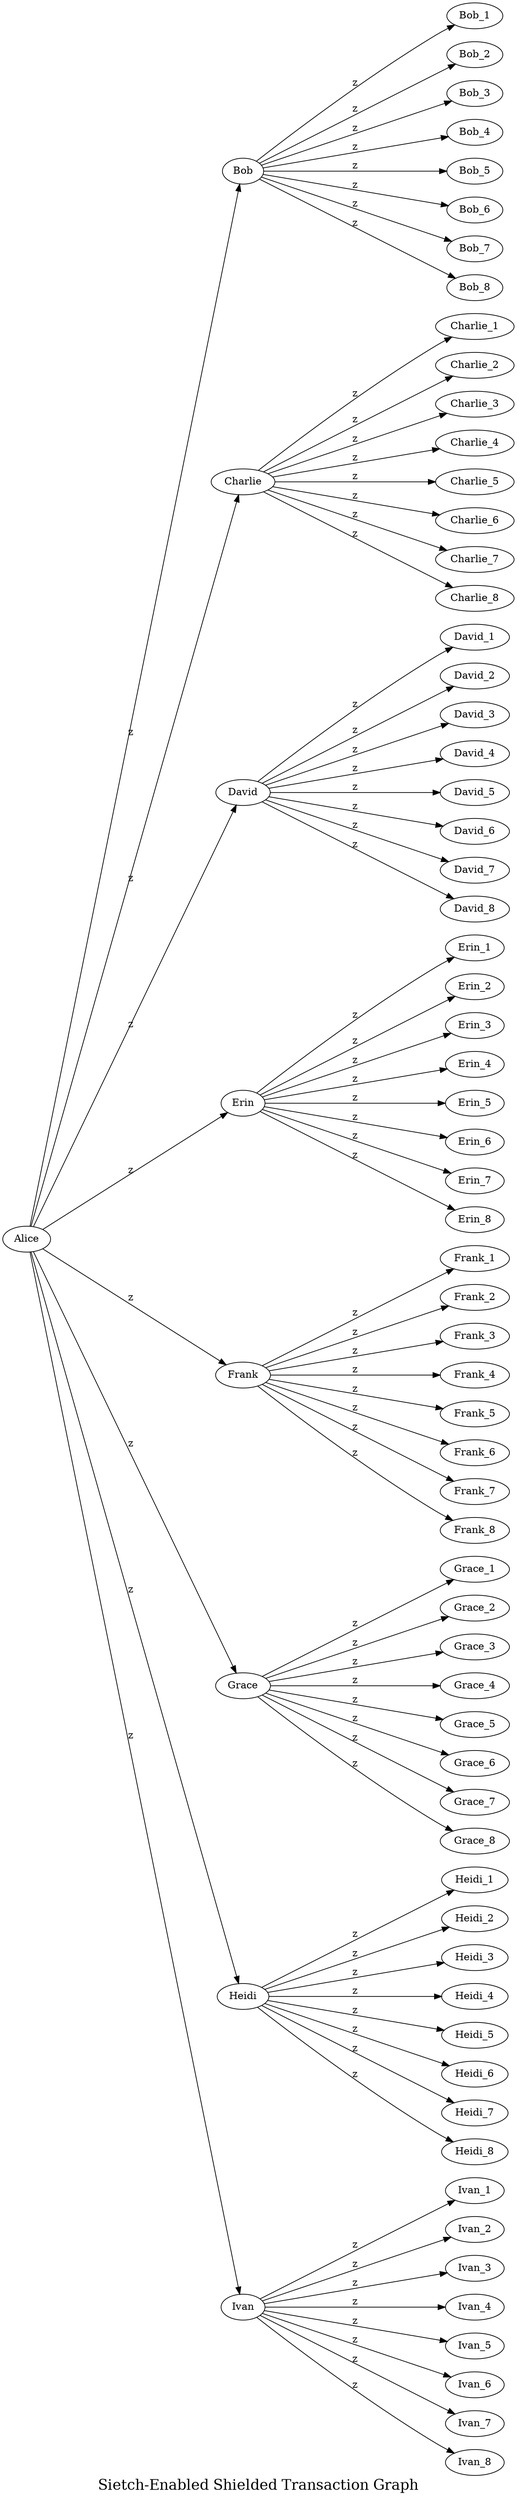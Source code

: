 digraph finite_state_machine {
    label="Sietch-Enabled Shielded Transaction Graph";
    fontsize=20;
	rankdir=LR;
    ranksep=3;
    ratio=auto;
overlap = false;
splines = true;
#	size="8,5"
#	node [shape = circle]; Alice Bob Charlie David Erin Frank Grace Heidi Ivan Bob_1 Bob_2 Bob_3 Bob_4 Bob_5 Bob_6 Bob_7 Bob_8 Charlie_1 Charlie_2 Charlie_3 Charlie_4 Charlie_5 Charlie_6 Charlie_7 Charlie_8 Charlie_9
#	node [shape = doublecircle]; Bob_9 Bob_10 Bob_11 Bob_12 Bob_13 Bob_14 Bob_15 Bob_16 Bob_17
	Alice -> Bob     [label=z ];
	Alice -> Charlie [label=z ];
	Alice -> David   [label=z ];
	Alice -> Erin    [label=z ];
	Alice -> Frank   [label=z ];
	Alice -> Grace   [label=z ];
	Alice -> Heidi   [label=z ];
	Alice -> Ivan    [label=z ];

	Bob   -> Bob_1 [ label=z];
	Bob   -> Bob_2 [ label=z];
	Bob   -> Bob_3 [ label=z];
	Bob   -> Bob_4 [ label=z];
	Bob   -> Bob_5 [ label=z];
	Bob   -> Bob_6 [ label=z];
	Bob   -> Bob_7 [ label=z];
	Bob   -> Bob_8 [ label=z];

	Charlie   -> Charlie_1 [ label=z];
	Charlie   -> Charlie_2 [ label=z];
	Charlie   -> Charlie_3 [ label=z];
	Charlie   -> Charlie_4 [ label=z];
	Charlie   -> Charlie_5 [ label=z];
	Charlie   -> Charlie_6 [ label=z];
	Charlie   -> Charlie_7 [ label=z];
	Charlie   -> Charlie_8 [ label=z];

	David   -> David_1 [ label=z];
	David   -> David_2 [ label=z];
	David   -> David_3 [ label=z];
	David   -> David_4 [ label=z];
	David   -> David_5 [ label=z];
	David   -> David_6 [ label=z];
	David   -> David_7 [ label=z];
	David   -> David_8 [ label=z];

	Erin   -> Erin_1 [ label=z];
	Erin   -> Erin_2 [ label=z];
	Erin   -> Erin_3 [ label=z];
	Erin   -> Erin_4 [ label=z];
	Erin   -> Erin_5 [ label=z];
	Erin   -> Erin_6 [ label=z];
	Erin   -> Erin_7 [ label=z];
	Erin   -> Erin_8 [ label=z];

	Frank   -> Frank_1 [label=z ];
	Frank   -> Frank_2 [label=z ];
	Frank   -> Frank_3 [label=z ];
	Frank   -> Frank_4 [label=z ];
	Frank   -> Frank_5 [label=z ];
	Frank   -> Frank_6 [label=z ];
	Frank   -> Frank_7 [label=z ];
	Frank   -> Frank_8 [label=z ];

	Grace   -> Grace_1 [ label=z];
	Grace   -> Grace_2 [ label=z];
	Grace   -> Grace_3 [ label=z];
	Grace   -> Grace_4 [ label=z];
	Grace   -> Grace_5 [ label=z];
	Grace   -> Grace_6 [ label=z];
	Grace   -> Grace_7 [ label=z];
	Grace   -> Grace_8 [ label=z];

	Heidi   -> Heidi_1 [ label=z];
	Heidi   -> Heidi_2 [ label=z];
	Heidi   -> Heidi_3 [ label=z];
	Heidi   -> Heidi_4 [ label=z];
	Heidi   -> Heidi_5 [ label=z];
	Heidi   -> Heidi_6 [ label=z];
	Heidi   -> Heidi_7 [ label=z];
	Heidi   -> Heidi_8 [ label=z];

	Ivan   -> Ivan_1 [ label=z];
	Ivan   -> Ivan_2 [ label=z];
	Ivan   -> Ivan_3 [ label=z];
	Ivan   -> Ivan_4 [ label=z];
	Ivan   -> Ivan_5 [ label=z];
	Ivan   -> Ivan_6 [ label=z];
	Ivan   -> Ivan_7 [ label=z];
	Ivan   -> Ivan_8 [ label=z];
}
